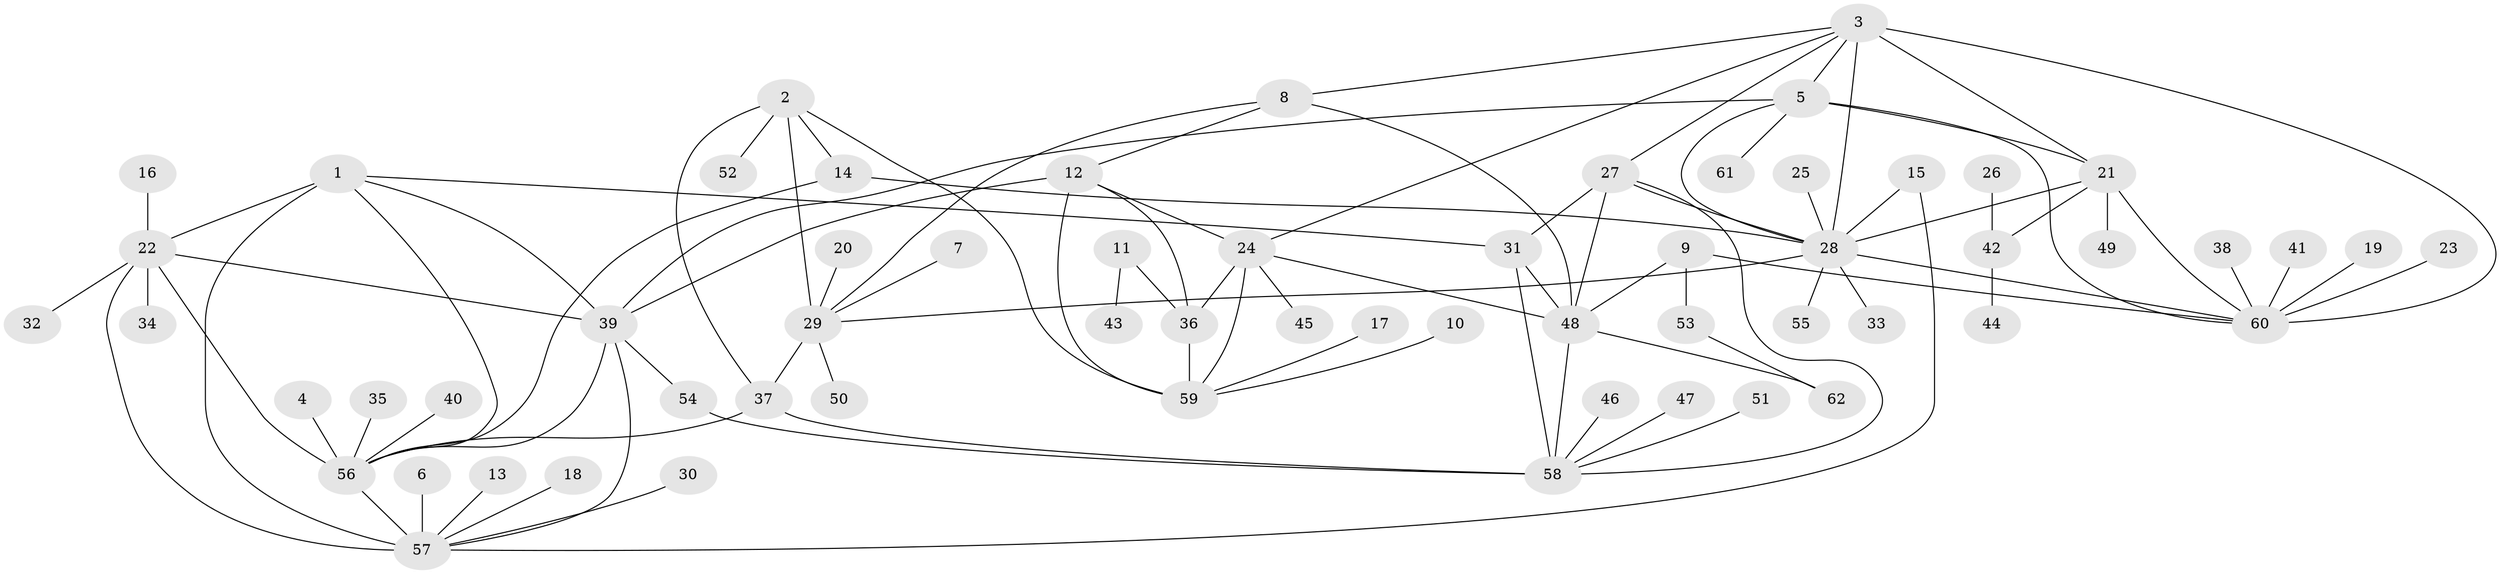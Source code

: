 // original degree distribution, {7: 0.032520325203252036, 6: 0.04878048780487805, 8: 0.04065040650406504, 12: 0.032520325203252036, 9: 0.032520325203252036, 10: 0.024390243902439025, 5: 0.024390243902439025, 13: 0.008130081300813009, 1: 0.5365853658536586, 2: 0.16260162601626016, 3: 0.032520325203252036, 4: 0.024390243902439025}
// Generated by graph-tools (version 1.1) at 2025/02/03/09/25 03:02:44]
// undirected, 62 vertices, 96 edges
graph export_dot {
graph [start="1"]
  node [color=gray90,style=filled];
  1;
  2;
  3;
  4;
  5;
  6;
  7;
  8;
  9;
  10;
  11;
  12;
  13;
  14;
  15;
  16;
  17;
  18;
  19;
  20;
  21;
  22;
  23;
  24;
  25;
  26;
  27;
  28;
  29;
  30;
  31;
  32;
  33;
  34;
  35;
  36;
  37;
  38;
  39;
  40;
  41;
  42;
  43;
  44;
  45;
  46;
  47;
  48;
  49;
  50;
  51;
  52;
  53;
  54;
  55;
  56;
  57;
  58;
  59;
  60;
  61;
  62;
  1 -- 22 [weight=1.0];
  1 -- 31 [weight=1.0];
  1 -- 39 [weight=1.0];
  1 -- 56 [weight=1.0];
  1 -- 57 [weight=2.0];
  2 -- 14 [weight=1.0];
  2 -- 29 [weight=4.0];
  2 -- 37 [weight=4.0];
  2 -- 52 [weight=1.0];
  2 -- 59 [weight=1.0];
  3 -- 5 [weight=2.0];
  3 -- 8 [weight=1.0];
  3 -- 21 [weight=2.0];
  3 -- 24 [weight=1.0];
  3 -- 27 [weight=1.0];
  3 -- 28 [weight=2.0];
  3 -- 60 [weight=2.0];
  4 -- 56 [weight=1.0];
  5 -- 21 [weight=1.0];
  5 -- 28 [weight=1.0];
  5 -- 39 [weight=1.0];
  5 -- 60 [weight=1.0];
  5 -- 61 [weight=1.0];
  6 -- 57 [weight=1.0];
  7 -- 29 [weight=1.0];
  8 -- 12 [weight=1.0];
  8 -- 29 [weight=1.0];
  8 -- 48 [weight=1.0];
  9 -- 48 [weight=1.0];
  9 -- 53 [weight=1.0];
  9 -- 60 [weight=1.0];
  10 -- 59 [weight=1.0];
  11 -- 36 [weight=1.0];
  11 -- 43 [weight=1.0];
  12 -- 24 [weight=1.0];
  12 -- 36 [weight=1.0];
  12 -- 39 [weight=1.0];
  12 -- 59 [weight=3.0];
  13 -- 57 [weight=1.0];
  14 -- 28 [weight=1.0];
  14 -- 56 [weight=1.0];
  15 -- 28 [weight=1.0];
  15 -- 57 [weight=1.0];
  16 -- 22 [weight=1.0];
  17 -- 59 [weight=1.0];
  18 -- 57 [weight=1.0];
  19 -- 60 [weight=1.0];
  20 -- 29 [weight=1.0];
  21 -- 28 [weight=1.0];
  21 -- 42 [weight=1.0];
  21 -- 49 [weight=1.0];
  21 -- 60 [weight=1.0];
  22 -- 32 [weight=1.0];
  22 -- 34 [weight=1.0];
  22 -- 39 [weight=1.0];
  22 -- 56 [weight=1.0];
  22 -- 57 [weight=2.0];
  23 -- 60 [weight=1.0];
  24 -- 36 [weight=1.0];
  24 -- 45 [weight=1.0];
  24 -- 48 [weight=1.0];
  24 -- 59 [weight=3.0];
  25 -- 28 [weight=1.0];
  26 -- 42 [weight=1.0];
  27 -- 28 [weight=1.0];
  27 -- 31 [weight=2.0];
  27 -- 48 [weight=2.0];
  27 -- 58 [weight=1.0];
  28 -- 29 [weight=1.0];
  28 -- 33 [weight=1.0];
  28 -- 55 [weight=1.0];
  28 -- 60 [weight=1.0];
  29 -- 37 [weight=1.0];
  29 -- 50 [weight=1.0];
  30 -- 57 [weight=1.0];
  31 -- 48 [weight=4.0];
  31 -- 58 [weight=2.0];
  35 -- 56 [weight=1.0];
  36 -- 59 [weight=3.0];
  37 -- 56 [weight=1.0];
  37 -- 58 [weight=1.0];
  38 -- 60 [weight=1.0];
  39 -- 54 [weight=1.0];
  39 -- 56 [weight=1.0];
  39 -- 57 [weight=2.0];
  40 -- 56 [weight=1.0];
  41 -- 60 [weight=1.0];
  42 -- 44 [weight=1.0];
  46 -- 58 [weight=1.0];
  47 -- 58 [weight=1.0];
  48 -- 58 [weight=2.0];
  48 -- 62 [weight=1.0];
  51 -- 58 [weight=1.0];
  53 -- 62 [weight=1.0];
  54 -- 58 [weight=1.0];
  56 -- 57 [weight=2.0];
}
